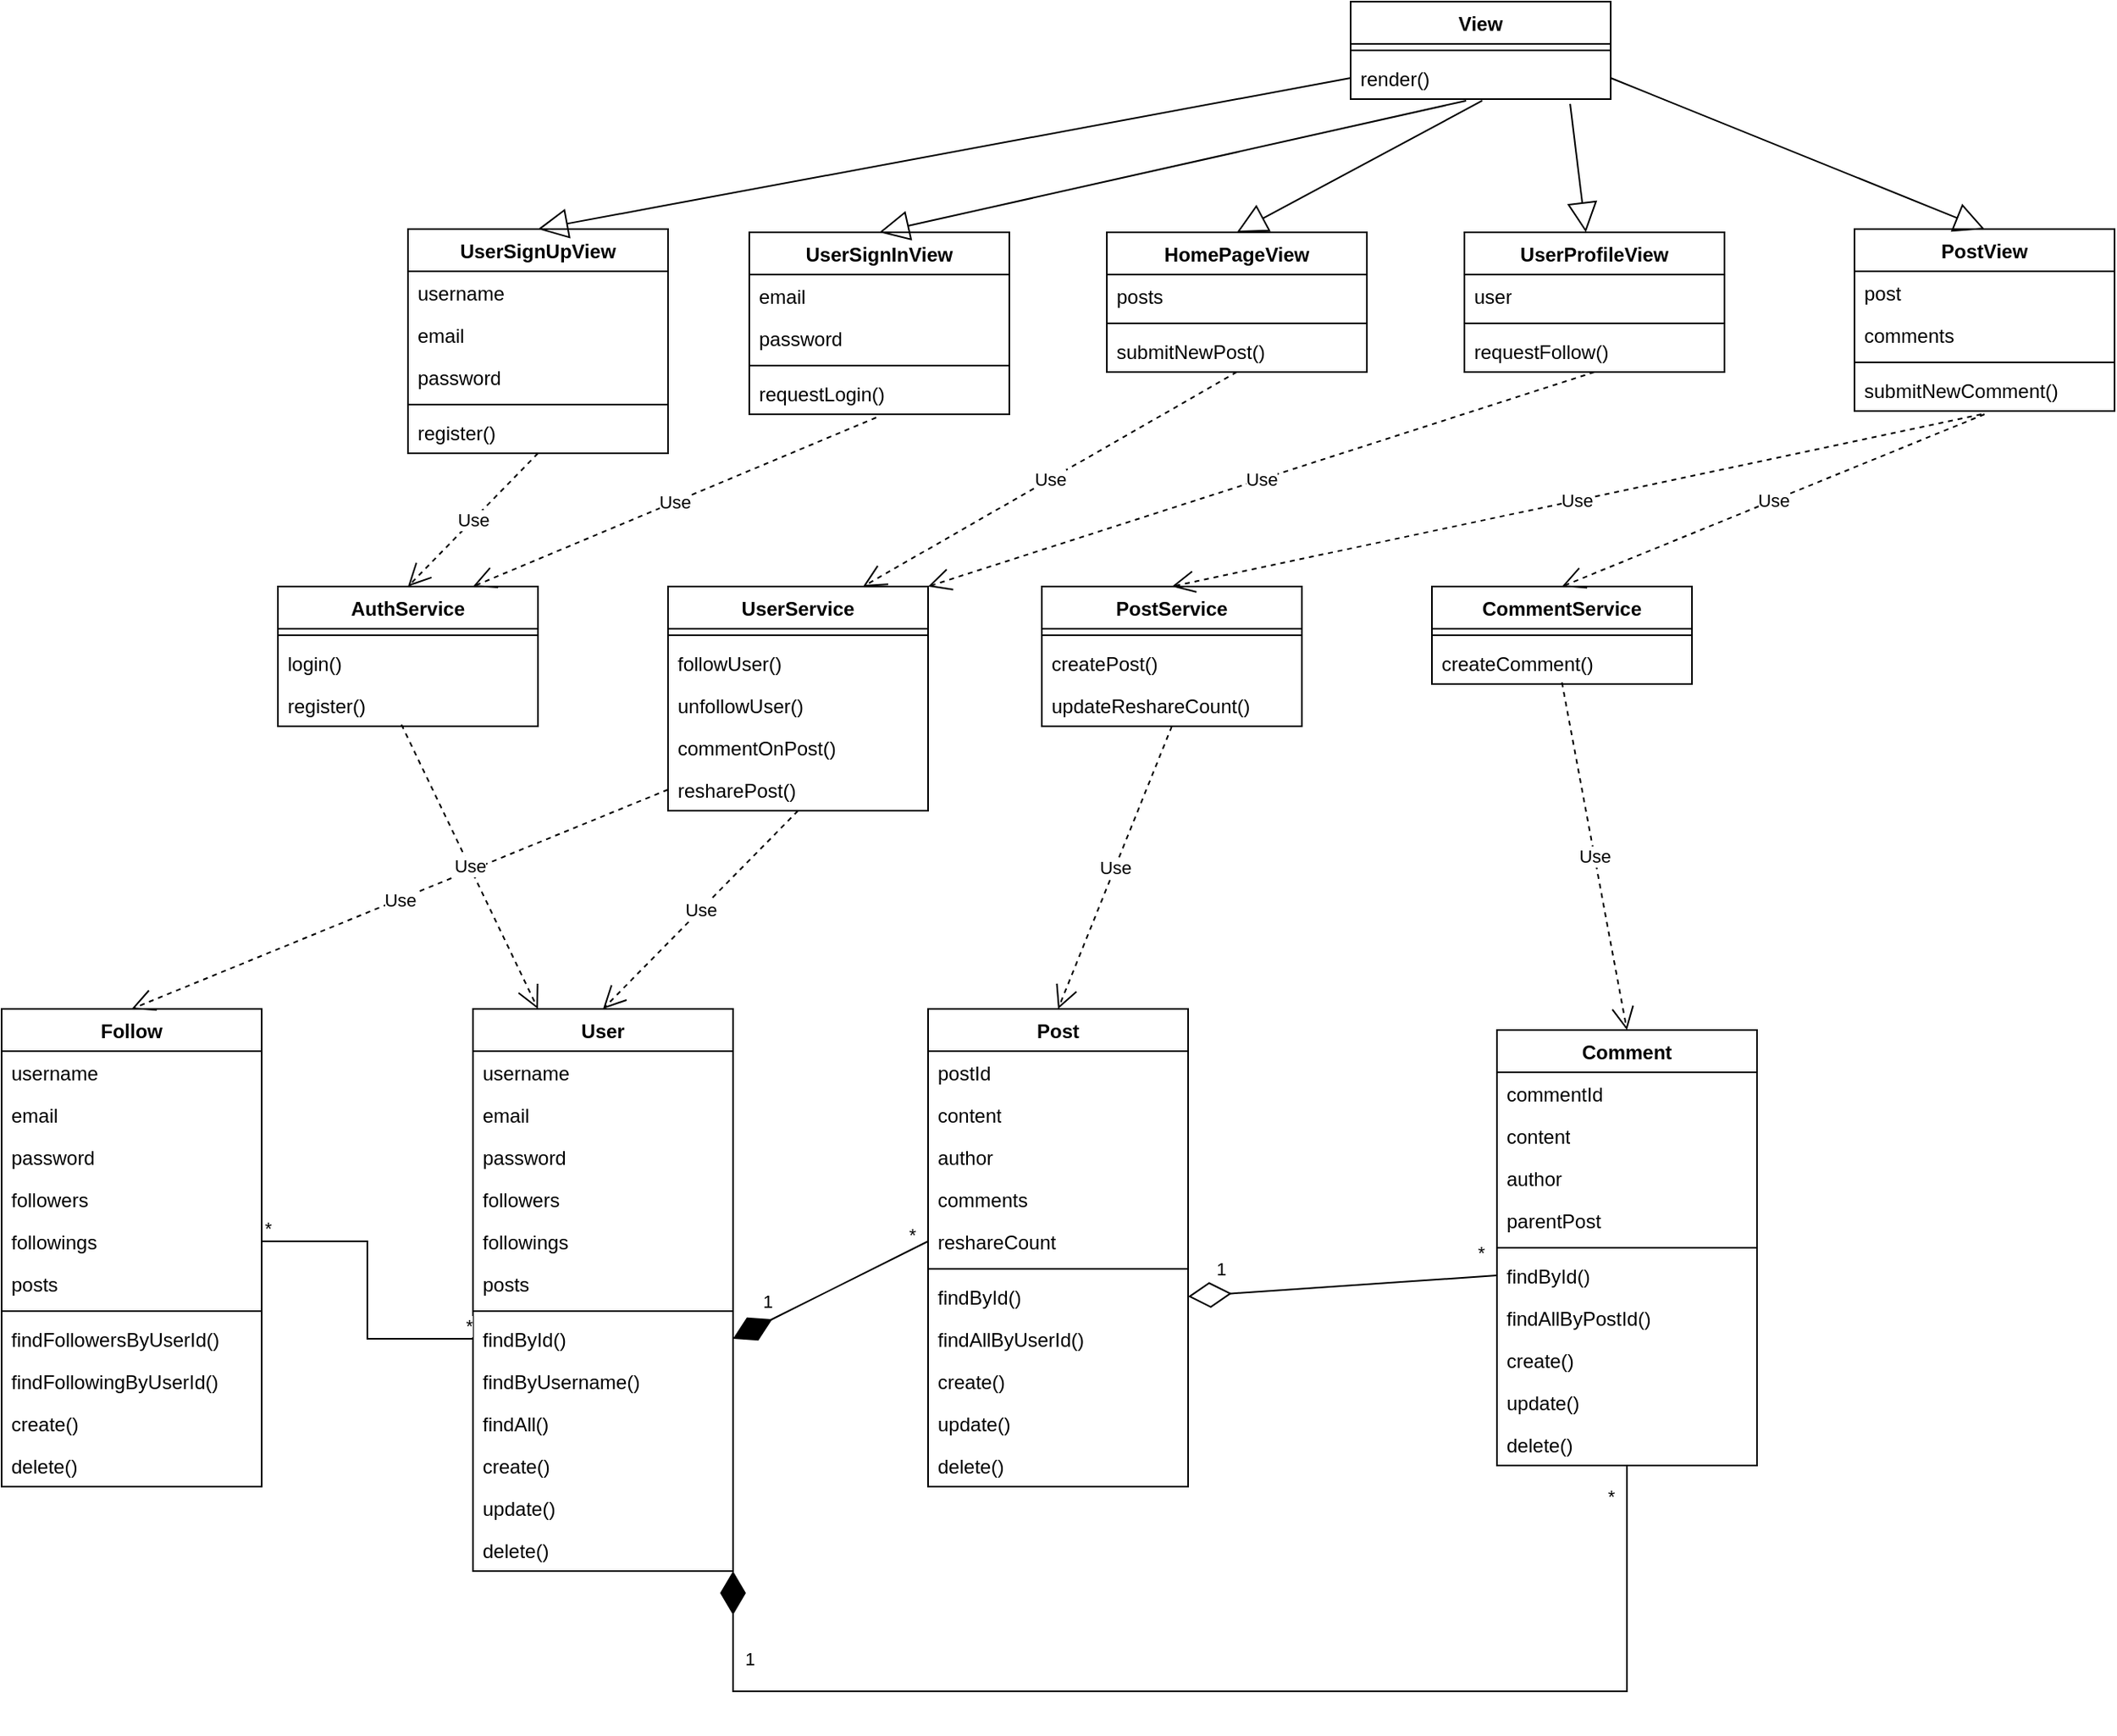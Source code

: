 <mxfile version="22.1.5" type="github">
  <diagram name="Page-1" id="UT8CZ-kKXrXBAKMA9dyA">
    <mxGraphModel dx="2494" dy="1551" grid="1" gridSize="10" guides="1" tooltips="1" connect="1" arrows="1" fold="1" page="1" pageScale="1" pageWidth="850" pageHeight="1100" math="0" shadow="0">
      <root>
        <mxCell id="0" />
        <mxCell id="1" parent="0" />
        <mxCell id="s4YndSarPMpqqNExpwYl-1" value="User" style="swimlane;fontStyle=1;align=center;verticalAlign=top;childLayout=stackLayout;horizontal=1;startSize=26;horizontalStack=0;resizeParent=1;resizeParentMax=0;resizeLast=0;collapsible=1;marginBottom=0;whiteSpace=wrap;html=1;" parent="1" vertex="1">
          <mxGeometry x="-720" y="600" width="160" height="346" as="geometry" />
        </mxCell>
        <mxCell id="s4YndSarPMpqqNExpwYl-19" value="username" style="text;strokeColor=none;fillColor=none;align=left;verticalAlign=top;spacingLeft=4;spacingRight=4;overflow=hidden;rotatable=0;points=[[0,0.5],[1,0.5]];portConstraint=eastwest;whiteSpace=wrap;html=1;" parent="s4YndSarPMpqqNExpwYl-1" vertex="1">
          <mxGeometry y="26" width="160" height="26" as="geometry" />
        </mxCell>
        <mxCell id="uorjEG0-72uclnNMncX7-30" value="email" style="text;strokeColor=none;fillColor=none;align=left;verticalAlign=top;spacingLeft=4;spacingRight=4;overflow=hidden;rotatable=0;points=[[0,0.5],[1,0.5]];portConstraint=eastwest;whiteSpace=wrap;html=1;" parent="s4YndSarPMpqqNExpwYl-1" vertex="1">
          <mxGeometry y="52" width="160" height="26" as="geometry" />
        </mxCell>
        <mxCell id="s4YndSarPMpqqNExpwYl-20" value="password" style="text;strokeColor=none;fillColor=none;align=left;verticalAlign=top;spacingLeft=4;spacingRight=4;overflow=hidden;rotatable=0;points=[[0,0.5],[1,0.5]];portConstraint=eastwest;whiteSpace=wrap;html=1;" parent="s4YndSarPMpqqNExpwYl-1" vertex="1">
          <mxGeometry y="78" width="160" height="26" as="geometry" />
        </mxCell>
        <mxCell id="s4YndSarPMpqqNExpwYl-94" value="followers" style="text;strokeColor=none;fillColor=none;align=left;verticalAlign=top;spacingLeft=4;spacingRight=4;overflow=hidden;rotatable=0;points=[[0,0.5],[1,0.5]];portConstraint=eastwest;whiteSpace=wrap;html=1;" parent="s4YndSarPMpqqNExpwYl-1" vertex="1">
          <mxGeometry y="104" width="160" height="26" as="geometry" />
        </mxCell>
        <mxCell id="s4YndSarPMpqqNExpwYl-95" value="followings" style="text;strokeColor=none;fillColor=none;align=left;verticalAlign=top;spacingLeft=4;spacingRight=4;overflow=hidden;rotatable=0;points=[[0,0.5],[1,0.5]];portConstraint=eastwest;whiteSpace=wrap;html=1;" parent="s4YndSarPMpqqNExpwYl-1" vertex="1">
          <mxGeometry y="130" width="160" height="26" as="geometry" />
        </mxCell>
        <mxCell id="s4YndSarPMpqqNExpwYl-18" value="posts" style="text;strokeColor=none;fillColor=none;align=left;verticalAlign=top;spacingLeft=4;spacingRight=4;overflow=hidden;rotatable=0;points=[[0,0.5],[1,0.5]];portConstraint=eastwest;whiteSpace=wrap;html=1;" parent="s4YndSarPMpqqNExpwYl-1" vertex="1">
          <mxGeometry y="156" width="160" height="26" as="geometry" />
        </mxCell>
        <mxCell id="s4YndSarPMpqqNExpwYl-3" value="" style="line;strokeWidth=1;fillColor=none;align=left;verticalAlign=middle;spacingTop=-1;spacingLeft=3;spacingRight=3;rotatable=0;labelPosition=right;points=[];portConstraint=eastwest;strokeColor=inherit;" parent="s4YndSarPMpqqNExpwYl-1" vertex="1">
          <mxGeometry y="182" width="160" height="8" as="geometry" />
        </mxCell>
        <mxCell id="uorjEG0-72uclnNMncX7-3" value="findById()" style="text;strokeColor=none;fillColor=none;align=left;verticalAlign=top;spacingLeft=4;spacingRight=4;overflow=hidden;rotatable=0;points=[[0,0.5],[1,0.5]];portConstraint=eastwest;whiteSpace=wrap;html=1;" parent="s4YndSarPMpqqNExpwYl-1" vertex="1">
          <mxGeometry y="190" width="160" height="26" as="geometry" />
        </mxCell>
        <mxCell id="s4YndSarPMpqqNExpwYl-22" value="findByUsername()" style="text;strokeColor=none;fillColor=none;align=left;verticalAlign=top;spacingLeft=4;spacingRight=4;overflow=hidden;rotatable=0;points=[[0,0.5],[1,0.5]];portConstraint=eastwest;whiteSpace=wrap;html=1;" parent="s4YndSarPMpqqNExpwYl-1" vertex="1">
          <mxGeometry y="216" width="160" height="26" as="geometry" />
        </mxCell>
        <mxCell id="s4YndSarPMpqqNExpwYl-23" value="findAll()" style="text;strokeColor=none;fillColor=none;align=left;verticalAlign=top;spacingLeft=4;spacingRight=4;overflow=hidden;rotatable=0;points=[[0,0.5],[1,0.5]];portConstraint=eastwest;whiteSpace=wrap;html=1;" parent="s4YndSarPMpqqNExpwYl-1" vertex="1">
          <mxGeometry y="242" width="160" height="26" as="geometry" />
        </mxCell>
        <mxCell id="s4YndSarPMpqqNExpwYl-24" value="create()" style="text;strokeColor=none;fillColor=none;align=left;verticalAlign=top;spacingLeft=4;spacingRight=4;overflow=hidden;rotatable=0;points=[[0,0.5],[1,0.5]];portConstraint=eastwest;whiteSpace=wrap;html=1;" parent="s4YndSarPMpqqNExpwYl-1" vertex="1">
          <mxGeometry y="268" width="160" height="26" as="geometry" />
        </mxCell>
        <mxCell id="s4YndSarPMpqqNExpwYl-25" value="update()" style="text;strokeColor=none;fillColor=none;align=left;verticalAlign=top;spacingLeft=4;spacingRight=4;overflow=hidden;rotatable=0;points=[[0,0.5],[1,0.5]];portConstraint=eastwest;whiteSpace=wrap;html=1;" parent="s4YndSarPMpqqNExpwYl-1" vertex="1">
          <mxGeometry y="294" width="160" height="26" as="geometry" />
        </mxCell>
        <mxCell id="uorjEG0-72uclnNMncX7-2" value="delete()" style="text;strokeColor=none;fillColor=none;align=left;verticalAlign=top;spacingLeft=4;spacingRight=4;overflow=hidden;rotatable=0;points=[[0,0.5],[1,0.5]];portConstraint=eastwest;whiteSpace=wrap;html=1;" parent="s4YndSarPMpqqNExpwYl-1" vertex="1">
          <mxGeometry y="320" width="160" height="26" as="geometry" />
        </mxCell>
        <mxCell id="s4YndSarPMpqqNExpwYl-5" value="Comment" style="swimlane;fontStyle=1;align=center;verticalAlign=top;childLayout=stackLayout;horizontal=1;startSize=26;horizontalStack=0;resizeParent=1;resizeParentMax=0;resizeLast=0;collapsible=1;marginBottom=0;whiteSpace=wrap;html=1;" parent="1" vertex="1">
          <mxGeometry x="-90" y="613" width="160" height="268" as="geometry" />
        </mxCell>
        <mxCell id="s4YndSarPMpqqNExpwYl-6" value="commentId" style="text;strokeColor=none;fillColor=none;align=left;verticalAlign=top;spacingLeft=4;spacingRight=4;overflow=hidden;rotatable=0;points=[[0,0.5],[1,0.5]];portConstraint=eastwest;whiteSpace=wrap;html=1;" parent="s4YndSarPMpqqNExpwYl-5" vertex="1">
          <mxGeometry y="26" width="160" height="26" as="geometry" />
        </mxCell>
        <mxCell id="s4YndSarPMpqqNExpwYl-123" value="content" style="text;strokeColor=none;fillColor=none;align=left;verticalAlign=top;spacingLeft=4;spacingRight=4;overflow=hidden;rotatable=0;points=[[0,0.5],[1,0.5]];portConstraint=eastwest;whiteSpace=wrap;html=1;" parent="s4YndSarPMpqqNExpwYl-5" vertex="1">
          <mxGeometry y="52" width="160" height="26" as="geometry" />
        </mxCell>
        <mxCell id="s4YndSarPMpqqNExpwYl-124" value="author" style="text;strokeColor=none;fillColor=none;align=left;verticalAlign=top;spacingLeft=4;spacingRight=4;overflow=hidden;rotatable=0;points=[[0,0.5],[1,0.5]];portConstraint=eastwest;whiteSpace=wrap;html=1;" parent="s4YndSarPMpqqNExpwYl-5" vertex="1">
          <mxGeometry y="78" width="160" height="26" as="geometry" />
        </mxCell>
        <mxCell id="s4YndSarPMpqqNExpwYl-125" value="parentPost" style="text;strokeColor=none;fillColor=none;align=left;verticalAlign=top;spacingLeft=4;spacingRight=4;overflow=hidden;rotatable=0;points=[[0,0.5],[1,0.5]];portConstraint=eastwest;whiteSpace=wrap;html=1;" parent="s4YndSarPMpqqNExpwYl-5" vertex="1">
          <mxGeometry y="104" width="160" height="26" as="geometry" />
        </mxCell>
        <mxCell id="s4YndSarPMpqqNExpwYl-7" value="" style="line;strokeWidth=1;fillColor=none;align=left;verticalAlign=middle;spacingTop=-1;spacingLeft=3;spacingRight=3;rotatable=0;labelPosition=right;points=[];portConstraint=eastwest;strokeColor=inherit;" parent="s4YndSarPMpqqNExpwYl-5" vertex="1">
          <mxGeometry y="130" width="160" height="8" as="geometry" />
        </mxCell>
        <mxCell id="uorjEG0-72uclnNMncX7-110" value="findById()" style="text;strokeColor=none;fillColor=none;align=left;verticalAlign=top;spacingLeft=4;spacingRight=4;overflow=hidden;rotatable=0;points=[[0,0.5],[1,0.5]];portConstraint=eastwest;whiteSpace=wrap;html=1;" parent="s4YndSarPMpqqNExpwYl-5" vertex="1">
          <mxGeometry y="138" width="160" height="26" as="geometry" />
        </mxCell>
        <mxCell id="uorjEG0-72uclnNMncX7-111" value="findAllByPostId()" style="text;strokeColor=none;fillColor=none;align=left;verticalAlign=top;spacingLeft=4;spacingRight=4;overflow=hidden;rotatable=0;points=[[0,0.5],[1,0.5]];portConstraint=eastwest;whiteSpace=wrap;html=1;" parent="s4YndSarPMpqqNExpwYl-5" vertex="1">
          <mxGeometry y="164" width="160" height="26" as="geometry" />
        </mxCell>
        <mxCell id="s4YndSarPMpqqNExpwYl-8" value="create()" style="text;strokeColor=none;fillColor=none;align=left;verticalAlign=top;spacingLeft=4;spacingRight=4;overflow=hidden;rotatable=0;points=[[0,0.5],[1,0.5]];portConstraint=eastwest;whiteSpace=wrap;html=1;" parent="s4YndSarPMpqqNExpwYl-5" vertex="1">
          <mxGeometry y="190" width="160" height="26" as="geometry" />
        </mxCell>
        <mxCell id="uorjEG0-72uclnNMncX7-112" value="update()" style="text;strokeColor=none;fillColor=none;align=left;verticalAlign=top;spacingLeft=4;spacingRight=4;overflow=hidden;rotatable=0;points=[[0,0.5],[1,0.5]];portConstraint=eastwest;whiteSpace=wrap;html=1;" parent="s4YndSarPMpqqNExpwYl-5" vertex="1">
          <mxGeometry y="216" width="160" height="26" as="geometry" />
        </mxCell>
        <mxCell id="uorjEG0-72uclnNMncX7-113" value="delete()" style="text;strokeColor=none;fillColor=none;align=left;verticalAlign=top;spacingLeft=4;spacingRight=4;overflow=hidden;rotatable=0;points=[[0,0.5],[1,0.5]];portConstraint=eastwest;whiteSpace=wrap;html=1;" parent="s4YndSarPMpqqNExpwYl-5" vertex="1">
          <mxGeometry y="242" width="160" height="26" as="geometry" />
        </mxCell>
        <mxCell id="s4YndSarPMpqqNExpwYl-26" value="Post" style="swimlane;fontStyle=1;align=center;verticalAlign=top;childLayout=stackLayout;horizontal=1;startSize=26;horizontalStack=0;resizeParent=1;resizeParentMax=0;resizeLast=0;collapsible=1;marginBottom=0;whiteSpace=wrap;html=1;" parent="1" vertex="1">
          <mxGeometry x="-440" y="600" width="160" height="294" as="geometry" />
        </mxCell>
        <mxCell id="s4YndSarPMpqqNExpwYl-27" value="postId" style="text;strokeColor=none;fillColor=none;align=left;verticalAlign=top;spacingLeft=4;spacingRight=4;overflow=hidden;rotatable=0;points=[[0,0.5],[1,0.5]];portConstraint=eastwest;whiteSpace=wrap;html=1;" parent="s4YndSarPMpqqNExpwYl-26" vertex="1">
          <mxGeometry y="26" width="160" height="26" as="geometry" />
        </mxCell>
        <mxCell id="s4YndSarPMpqqNExpwYl-28" value="content" style="text;strokeColor=none;fillColor=none;align=left;verticalAlign=top;spacingLeft=4;spacingRight=4;overflow=hidden;rotatable=0;points=[[0,0.5],[1,0.5]];portConstraint=eastwest;whiteSpace=wrap;html=1;" parent="s4YndSarPMpqqNExpwYl-26" vertex="1">
          <mxGeometry y="52" width="160" height="26" as="geometry" />
        </mxCell>
        <mxCell id="s4YndSarPMpqqNExpwYl-29" value="author" style="text;strokeColor=none;fillColor=none;align=left;verticalAlign=top;spacingLeft=4;spacingRight=4;overflow=hidden;rotatable=0;points=[[0,0.5],[1,0.5]];portConstraint=eastwest;whiteSpace=wrap;html=1;" parent="s4YndSarPMpqqNExpwYl-26" vertex="1">
          <mxGeometry y="78" width="160" height="26" as="geometry" />
        </mxCell>
        <mxCell id="s4YndSarPMpqqNExpwYl-30" value="comments" style="text;strokeColor=none;fillColor=none;align=left;verticalAlign=top;spacingLeft=4;spacingRight=4;overflow=hidden;rotatable=0;points=[[0,0.5],[1,0.5]];portConstraint=eastwest;whiteSpace=wrap;html=1;" parent="s4YndSarPMpqqNExpwYl-26" vertex="1">
          <mxGeometry y="104" width="160" height="26" as="geometry" />
        </mxCell>
        <mxCell id="s4YndSarPMpqqNExpwYl-32" value="reshareCount" style="text;strokeColor=none;fillColor=none;align=left;verticalAlign=top;spacingLeft=4;spacingRight=4;overflow=hidden;rotatable=0;points=[[0,0.5],[1,0.5]];portConstraint=eastwest;whiteSpace=wrap;html=1;" parent="s4YndSarPMpqqNExpwYl-26" vertex="1">
          <mxGeometry y="130" width="160" height="26" as="geometry" />
        </mxCell>
        <mxCell id="s4YndSarPMpqqNExpwYl-31" value="" style="line;strokeWidth=1;fillColor=none;align=left;verticalAlign=middle;spacingTop=-1;spacingLeft=3;spacingRight=3;rotatable=0;labelPosition=right;points=[];portConstraint=eastwest;strokeColor=inherit;" parent="s4YndSarPMpqqNExpwYl-26" vertex="1">
          <mxGeometry y="156" width="160" height="8" as="geometry" />
        </mxCell>
        <mxCell id="uorjEG0-72uclnNMncX7-1" value="findById()" style="text;strokeColor=none;fillColor=none;align=left;verticalAlign=top;spacingLeft=4;spacingRight=4;overflow=hidden;rotatable=0;points=[[0,0.5],[1,0.5]];portConstraint=eastwest;whiteSpace=wrap;html=1;" parent="s4YndSarPMpqqNExpwYl-26" vertex="1">
          <mxGeometry y="164" width="160" height="26" as="geometry" />
        </mxCell>
        <mxCell id="s4YndSarPMpqqNExpwYl-33" value="findAllByUserId()" style="text;strokeColor=none;fillColor=none;align=left;verticalAlign=top;spacingLeft=4;spacingRight=4;overflow=hidden;rotatable=0;points=[[0,0.5],[1,0.5]];portConstraint=eastwest;whiteSpace=wrap;html=1;" parent="s4YndSarPMpqqNExpwYl-26" vertex="1">
          <mxGeometry y="190" width="160" height="26" as="geometry" />
        </mxCell>
        <mxCell id="uorjEG0-72uclnNMncX7-107" value="create()" style="text;strokeColor=none;fillColor=none;align=left;verticalAlign=top;spacingLeft=4;spacingRight=4;overflow=hidden;rotatable=0;points=[[0,0.5],[1,0.5]];portConstraint=eastwest;whiteSpace=wrap;html=1;" parent="s4YndSarPMpqqNExpwYl-26" vertex="1">
          <mxGeometry y="216" width="160" height="26" as="geometry" />
        </mxCell>
        <mxCell id="uorjEG0-72uclnNMncX7-108" value="update()" style="text;strokeColor=none;fillColor=none;align=left;verticalAlign=top;spacingLeft=4;spacingRight=4;overflow=hidden;rotatable=0;points=[[0,0.5],[1,0.5]];portConstraint=eastwest;whiteSpace=wrap;html=1;" parent="s4YndSarPMpqqNExpwYl-26" vertex="1">
          <mxGeometry y="242" width="160" height="26" as="geometry" />
        </mxCell>
        <mxCell id="uorjEG0-72uclnNMncX7-109" value="delete()" style="text;strokeColor=none;fillColor=none;align=left;verticalAlign=top;spacingLeft=4;spacingRight=4;overflow=hidden;rotatable=0;points=[[0,0.5],[1,0.5]];portConstraint=eastwest;whiteSpace=wrap;html=1;" parent="s4YndSarPMpqqNExpwYl-26" vertex="1">
          <mxGeometry y="268" width="160" height="26" as="geometry" />
        </mxCell>
        <mxCell id="uorjEG0-72uclnNMncX7-21" value="UserSignInView" style="swimlane;fontStyle=1;align=center;verticalAlign=top;childLayout=stackLayout;horizontal=1;startSize=26;horizontalStack=0;resizeParent=1;resizeParentMax=0;resizeLast=0;collapsible=1;marginBottom=0;whiteSpace=wrap;html=1;" parent="1" vertex="1">
          <mxGeometry x="-550" y="122" width="160" height="112" as="geometry" />
        </mxCell>
        <mxCell id="uorjEG0-72uclnNMncX7-22" value="email" style="text;strokeColor=none;fillColor=none;align=left;verticalAlign=top;spacingLeft=4;spacingRight=4;overflow=hidden;rotatable=0;points=[[0,0.5],[1,0.5]];portConstraint=eastwest;whiteSpace=wrap;html=1;" parent="uorjEG0-72uclnNMncX7-21" vertex="1">
          <mxGeometry y="26" width="160" height="26" as="geometry" />
        </mxCell>
        <mxCell id="uorjEG0-72uclnNMncX7-23" value="password" style="text;strokeColor=none;fillColor=none;align=left;verticalAlign=top;spacingLeft=4;spacingRight=4;overflow=hidden;rotatable=0;points=[[0,0.5],[1,0.5]];portConstraint=eastwest;whiteSpace=wrap;html=1;" parent="uorjEG0-72uclnNMncX7-21" vertex="1">
          <mxGeometry y="52" width="160" height="26" as="geometry" />
        </mxCell>
        <mxCell id="uorjEG0-72uclnNMncX7-27" value="" style="line;strokeWidth=1;fillColor=none;align=left;verticalAlign=middle;spacingTop=-1;spacingLeft=3;spacingRight=3;rotatable=0;labelPosition=right;points=[];portConstraint=eastwest;strokeColor=inherit;" parent="uorjEG0-72uclnNMncX7-21" vertex="1">
          <mxGeometry y="78" width="160" height="8" as="geometry" />
        </mxCell>
        <mxCell id="uorjEG0-72uclnNMncX7-59" value="requestLogin()" style="text;strokeColor=none;fillColor=none;align=left;verticalAlign=top;spacingLeft=4;spacingRight=4;overflow=hidden;rotatable=0;points=[[0,0.5],[1,0.5]];portConstraint=eastwest;whiteSpace=wrap;html=1;" parent="uorjEG0-72uclnNMncX7-21" vertex="1">
          <mxGeometry y="86" width="160" height="26" as="geometry" />
        </mxCell>
        <mxCell id="uorjEG0-72uclnNMncX7-31" value="View" style="swimlane;fontStyle=1;align=center;verticalAlign=top;childLayout=stackLayout;horizontal=1;startSize=26;horizontalStack=0;resizeParent=1;resizeParentMax=0;resizeLast=0;collapsible=1;marginBottom=0;whiteSpace=wrap;html=1;" parent="1" vertex="1">
          <mxGeometry x="-180" y="-20" width="160" height="60" as="geometry" />
        </mxCell>
        <mxCell id="uorjEG0-72uclnNMncX7-37" value="" style="line;strokeWidth=1;fillColor=none;align=left;verticalAlign=middle;spacingTop=-1;spacingLeft=3;spacingRight=3;rotatable=0;labelPosition=right;points=[];portConstraint=eastwest;strokeColor=inherit;" parent="uorjEG0-72uclnNMncX7-31" vertex="1">
          <mxGeometry y="26" width="160" height="8" as="geometry" />
        </mxCell>
        <mxCell id="uorjEG0-72uclnNMncX7-38" value="render()" style="text;strokeColor=none;fillColor=none;align=left;verticalAlign=top;spacingLeft=4;spacingRight=4;overflow=hidden;rotatable=0;points=[[0,0.5],[1,0.5]];portConstraint=eastwest;whiteSpace=wrap;html=1;" parent="uorjEG0-72uclnNMncX7-31" vertex="1">
          <mxGeometry y="34" width="160" height="26" as="geometry" />
        </mxCell>
        <mxCell id="uorjEG0-72uclnNMncX7-39" value="" style="endArrow=block;endSize=16;endFill=0;html=1;rounded=0;entryX=0.5;entryY=0;entryDx=0;entryDy=0;exitX=0.444;exitY=1.038;exitDx=0;exitDy=0;exitPerimeter=0;" parent="1" source="uorjEG0-72uclnNMncX7-38" target="uorjEG0-72uclnNMncX7-21" edge="1">
          <mxGeometry width="160" relative="1" as="geometry">
            <mxPoint x="-110" y="50" as="sourcePoint" />
            <mxPoint x="-110" y="140" as="targetPoint" />
          </mxGeometry>
        </mxCell>
        <mxCell id="uorjEG0-72uclnNMncX7-40" value="HomePageView" style="swimlane;fontStyle=1;align=center;verticalAlign=top;childLayout=stackLayout;horizontal=1;startSize=26;horizontalStack=0;resizeParent=1;resizeParentMax=0;resizeLast=0;collapsible=1;marginBottom=0;whiteSpace=wrap;html=1;" parent="1" vertex="1">
          <mxGeometry x="-330" y="122" width="160" height="86" as="geometry" />
        </mxCell>
        <mxCell id="uorjEG0-72uclnNMncX7-41" value="posts" style="text;strokeColor=none;fillColor=none;align=left;verticalAlign=top;spacingLeft=4;spacingRight=4;overflow=hidden;rotatable=0;points=[[0,0.5],[1,0.5]];portConstraint=eastwest;whiteSpace=wrap;html=1;" parent="uorjEG0-72uclnNMncX7-40" vertex="1">
          <mxGeometry y="26" width="160" height="26" as="geometry" />
        </mxCell>
        <mxCell id="uorjEG0-72uclnNMncX7-43" value="" style="line;strokeWidth=1;fillColor=none;align=left;verticalAlign=middle;spacingTop=-1;spacingLeft=3;spacingRight=3;rotatable=0;labelPosition=right;points=[];portConstraint=eastwest;strokeColor=inherit;" parent="uorjEG0-72uclnNMncX7-40" vertex="1">
          <mxGeometry y="52" width="160" height="8" as="geometry" />
        </mxCell>
        <mxCell id="uorjEG0-72uclnNMncX7-49" value="submitNewPost()" style="text;strokeColor=none;fillColor=none;align=left;verticalAlign=top;spacingLeft=4;spacingRight=4;overflow=hidden;rotatable=0;points=[[0,0.5],[1,0.5]];portConstraint=eastwest;whiteSpace=wrap;html=1;" parent="uorjEG0-72uclnNMncX7-40" vertex="1">
          <mxGeometry y="60" width="160" height="26" as="geometry" />
        </mxCell>
        <mxCell id="uorjEG0-72uclnNMncX7-48" value="" style="endArrow=block;endSize=16;endFill=0;html=1;rounded=0;entryX=0.5;entryY=0;entryDx=0;entryDy=0;exitX=0.506;exitY=1.038;exitDx=0;exitDy=0;exitPerimeter=0;" parent="1" source="uorjEG0-72uclnNMncX7-38" target="uorjEG0-72uclnNMncX7-40" edge="1">
          <mxGeometry width="160" relative="1" as="geometry">
            <mxPoint x="-9" y="54" as="sourcePoint" />
            <mxPoint x="-220" y="147" as="targetPoint" />
          </mxGeometry>
        </mxCell>
        <mxCell id="uorjEG0-72uclnNMncX7-60" value="PostView" style="swimlane;fontStyle=1;align=center;verticalAlign=top;childLayout=stackLayout;horizontal=1;startSize=26;horizontalStack=0;resizeParent=1;resizeParentMax=0;resizeLast=0;collapsible=1;marginBottom=0;whiteSpace=wrap;html=1;" parent="1" vertex="1">
          <mxGeometry x="130" y="120" width="160" height="112" as="geometry" />
        </mxCell>
        <mxCell id="uorjEG0-72uclnNMncX7-61" value="post" style="text;strokeColor=none;fillColor=none;align=left;verticalAlign=top;spacingLeft=4;spacingRight=4;overflow=hidden;rotatable=0;points=[[0,0.5],[1,0.5]];portConstraint=eastwest;whiteSpace=wrap;html=1;" parent="uorjEG0-72uclnNMncX7-60" vertex="1">
          <mxGeometry y="26" width="160" height="26" as="geometry" />
        </mxCell>
        <mxCell id="uorjEG0-72uclnNMncX7-64" value="comments" style="text;strokeColor=none;fillColor=none;align=left;verticalAlign=top;spacingLeft=4;spacingRight=4;overflow=hidden;rotatable=0;points=[[0,0.5],[1,0.5]];portConstraint=eastwest;whiteSpace=wrap;html=1;" parent="uorjEG0-72uclnNMncX7-60" vertex="1">
          <mxGeometry y="52" width="160" height="26" as="geometry" />
        </mxCell>
        <mxCell id="uorjEG0-72uclnNMncX7-62" value="" style="line;strokeWidth=1;fillColor=none;align=left;verticalAlign=middle;spacingTop=-1;spacingLeft=3;spacingRight=3;rotatable=0;labelPosition=right;points=[];portConstraint=eastwest;strokeColor=inherit;" parent="uorjEG0-72uclnNMncX7-60" vertex="1">
          <mxGeometry y="78" width="160" height="8" as="geometry" />
        </mxCell>
        <mxCell id="uorjEG0-72uclnNMncX7-63" value="submitNewComment()" style="text;strokeColor=none;fillColor=none;align=left;verticalAlign=top;spacingLeft=4;spacingRight=4;overflow=hidden;rotatable=0;points=[[0,0.5],[1,0.5]];portConstraint=eastwest;whiteSpace=wrap;html=1;" parent="uorjEG0-72uclnNMncX7-60" vertex="1">
          <mxGeometry y="86" width="160" height="26" as="geometry" />
        </mxCell>
        <mxCell id="uorjEG0-72uclnNMncX7-66" value="UserProfileView" style="swimlane;fontStyle=1;align=center;verticalAlign=top;childLayout=stackLayout;horizontal=1;startSize=26;horizontalStack=0;resizeParent=1;resizeParentMax=0;resizeLast=0;collapsible=1;marginBottom=0;whiteSpace=wrap;html=1;" parent="1" vertex="1">
          <mxGeometry x="-110" y="122" width="160" height="86" as="geometry" />
        </mxCell>
        <mxCell id="uorjEG0-72uclnNMncX7-67" value="user" style="text;strokeColor=none;fillColor=none;align=left;verticalAlign=top;spacingLeft=4;spacingRight=4;overflow=hidden;rotatable=0;points=[[0,0.5],[1,0.5]];portConstraint=eastwest;whiteSpace=wrap;html=1;" parent="uorjEG0-72uclnNMncX7-66" vertex="1">
          <mxGeometry y="26" width="160" height="26" as="geometry" />
        </mxCell>
        <mxCell id="uorjEG0-72uclnNMncX7-69" value="" style="line;strokeWidth=1;fillColor=none;align=left;verticalAlign=middle;spacingTop=-1;spacingLeft=3;spacingRight=3;rotatable=0;labelPosition=right;points=[];portConstraint=eastwest;strokeColor=inherit;" parent="uorjEG0-72uclnNMncX7-66" vertex="1">
          <mxGeometry y="52" width="160" height="8" as="geometry" />
        </mxCell>
        <mxCell id="uorjEG0-72uclnNMncX7-70" value="requestFollow()" style="text;strokeColor=none;fillColor=none;align=left;verticalAlign=top;spacingLeft=4;spacingRight=4;overflow=hidden;rotatable=0;points=[[0,0.5],[1,0.5]];portConstraint=eastwest;whiteSpace=wrap;html=1;" parent="uorjEG0-72uclnNMncX7-66" vertex="1">
          <mxGeometry y="60" width="160" height="26" as="geometry" />
        </mxCell>
        <mxCell id="uorjEG0-72uclnNMncX7-71" value="" style="endArrow=block;endSize=16;endFill=0;html=1;rounded=0;entryX=0.5;entryY=0;entryDx=0;entryDy=0;exitX=1;exitY=0.5;exitDx=0;exitDy=0;" parent="1" source="uorjEG0-72uclnNMncX7-38" target="uorjEG0-72uclnNMncX7-60" edge="1">
          <mxGeometry width="160" relative="1" as="geometry">
            <mxPoint x="21" y="41" as="sourcePoint" />
            <mxPoint x="20" y="134" as="targetPoint" />
          </mxGeometry>
        </mxCell>
        <mxCell id="uorjEG0-72uclnNMncX7-72" value="UserSignUpView" style="swimlane;fontStyle=1;align=center;verticalAlign=top;childLayout=stackLayout;horizontal=1;startSize=26;horizontalStack=0;resizeParent=1;resizeParentMax=0;resizeLast=0;collapsible=1;marginBottom=0;whiteSpace=wrap;html=1;" parent="1" vertex="1">
          <mxGeometry x="-760" y="120" width="160" height="138" as="geometry" />
        </mxCell>
        <mxCell id="uorjEG0-72uclnNMncX7-73" value="username" style="text;strokeColor=none;fillColor=none;align=left;verticalAlign=top;spacingLeft=4;spacingRight=4;overflow=hidden;rotatable=0;points=[[0,0.5],[1,0.5]];portConstraint=eastwest;whiteSpace=wrap;html=1;" parent="uorjEG0-72uclnNMncX7-72" vertex="1">
          <mxGeometry y="26" width="160" height="26" as="geometry" />
        </mxCell>
        <mxCell id="uorjEG0-72uclnNMncX7-77" value="email" style="text;strokeColor=none;fillColor=none;align=left;verticalAlign=top;spacingLeft=4;spacingRight=4;overflow=hidden;rotatable=0;points=[[0,0.5],[1,0.5]];portConstraint=eastwest;whiteSpace=wrap;html=1;" parent="uorjEG0-72uclnNMncX7-72" vertex="1">
          <mxGeometry y="52" width="160" height="26" as="geometry" />
        </mxCell>
        <mxCell id="uorjEG0-72uclnNMncX7-74" value="password" style="text;strokeColor=none;fillColor=none;align=left;verticalAlign=top;spacingLeft=4;spacingRight=4;overflow=hidden;rotatable=0;points=[[0,0.5],[1,0.5]];portConstraint=eastwest;whiteSpace=wrap;html=1;" parent="uorjEG0-72uclnNMncX7-72" vertex="1">
          <mxGeometry y="78" width="160" height="26" as="geometry" />
        </mxCell>
        <mxCell id="uorjEG0-72uclnNMncX7-75" value="" style="line;strokeWidth=1;fillColor=none;align=left;verticalAlign=middle;spacingTop=-1;spacingLeft=3;spacingRight=3;rotatable=0;labelPosition=right;points=[];portConstraint=eastwest;strokeColor=inherit;" parent="uorjEG0-72uclnNMncX7-72" vertex="1">
          <mxGeometry y="104" width="160" height="8" as="geometry" />
        </mxCell>
        <mxCell id="uorjEG0-72uclnNMncX7-76" value="register()" style="text;strokeColor=none;fillColor=none;align=left;verticalAlign=top;spacingLeft=4;spacingRight=4;overflow=hidden;rotatable=0;points=[[0,0.5],[1,0.5]];portConstraint=eastwest;whiteSpace=wrap;html=1;" parent="uorjEG0-72uclnNMncX7-72" vertex="1">
          <mxGeometry y="112" width="160" height="26" as="geometry" />
        </mxCell>
        <mxCell id="uorjEG0-72uclnNMncX7-78" value="" style="endArrow=block;endSize=16;endFill=0;html=1;rounded=0;entryX=0.5;entryY=0;entryDx=0;entryDy=0;exitX=0;exitY=0.5;exitDx=0;exitDy=0;" parent="1" source="uorjEG0-72uclnNMncX7-38" target="uorjEG0-72uclnNMncX7-72" edge="1">
          <mxGeometry width="160" relative="1" as="geometry">
            <mxPoint x="-279" y="29" as="sourcePoint" />
            <mxPoint x="-490" y="122" as="targetPoint" />
          </mxGeometry>
        </mxCell>
        <mxCell id="uorjEG0-72uclnNMncX7-79" value="" style="endArrow=block;endSize=16;endFill=0;html=1;rounded=0;exitX=0.844;exitY=1.115;exitDx=0;exitDy=0;exitPerimeter=0;" parent="1" source="uorjEG0-72uclnNMncX7-38" target="uorjEG0-72uclnNMncX7-66" edge="1">
          <mxGeometry width="160" relative="1" as="geometry">
            <mxPoint x="21" y="90" as="sourcePoint" />
            <mxPoint x="20" y="183" as="targetPoint" />
          </mxGeometry>
        </mxCell>
        <mxCell id="uorjEG0-72uclnNMncX7-80" value="UserService" style="swimlane;fontStyle=1;align=center;verticalAlign=top;childLayout=stackLayout;horizontal=1;startSize=26;horizontalStack=0;resizeParent=1;resizeParentMax=0;resizeLast=0;collapsible=1;marginBottom=0;whiteSpace=wrap;html=1;" parent="1" vertex="1">
          <mxGeometry x="-600" y="340" width="160" height="138" as="geometry" />
        </mxCell>
        <mxCell id="uorjEG0-72uclnNMncX7-88" value="" style="line;strokeWidth=1;fillColor=none;align=left;verticalAlign=middle;spacingTop=-1;spacingLeft=3;spacingRight=3;rotatable=0;labelPosition=right;points=[];portConstraint=eastwest;strokeColor=inherit;" parent="uorjEG0-72uclnNMncX7-80" vertex="1">
          <mxGeometry y="26" width="160" height="8" as="geometry" />
        </mxCell>
        <mxCell id="uorjEG0-72uclnNMncX7-90" value="followUser()" style="text;strokeColor=none;fillColor=none;align=left;verticalAlign=top;spacingLeft=4;spacingRight=4;overflow=hidden;rotatable=0;points=[[0,0.5],[1,0.5]];portConstraint=eastwest;whiteSpace=wrap;html=1;" parent="uorjEG0-72uclnNMncX7-80" vertex="1">
          <mxGeometry y="34" width="160" height="26" as="geometry" />
        </mxCell>
        <mxCell id="uorjEG0-72uclnNMncX7-91" value="unfollowUser()" style="text;strokeColor=none;fillColor=none;align=left;verticalAlign=top;spacingLeft=4;spacingRight=4;overflow=hidden;rotatable=0;points=[[0,0.5],[1,0.5]];portConstraint=eastwest;whiteSpace=wrap;html=1;" parent="uorjEG0-72uclnNMncX7-80" vertex="1">
          <mxGeometry y="60" width="160" height="26" as="geometry" />
        </mxCell>
        <mxCell id="uorjEG0-72uclnNMncX7-92" value="commentOnPost()" style="text;strokeColor=none;fillColor=none;align=left;verticalAlign=top;spacingLeft=4;spacingRight=4;overflow=hidden;rotatable=0;points=[[0,0.5],[1,0.5]];portConstraint=eastwest;whiteSpace=wrap;html=1;" parent="uorjEG0-72uclnNMncX7-80" vertex="1">
          <mxGeometry y="86" width="160" height="26" as="geometry" />
        </mxCell>
        <mxCell id="uorjEG0-72uclnNMncX7-93" value="resharePost()" style="text;strokeColor=none;fillColor=none;align=left;verticalAlign=top;spacingLeft=4;spacingRight=4;overflow=hidden;rotatable=0;points=[[0,0.5],[1,0.5]];portConstraint=eastwest;whiteSpace=wrap;html=1;" parent="uorjEG0-72uclnNMncX7-80" vertex="1">
          <mxGeometry y="112" width="160" height="26" as="geometry" />
        </mxCell>
        <mxCell id="uorjEG0-72uclnNMncX7-98" value="PostService" style="swimlane;fontStyle=1;align=center;verticalAlign=top;childLayout=stackLayout;horizontal=1;startSize=26;horizontalStack=0;resizeParent=1;resizeParentMax=0;resizeLast=0;collapsible=1;marginBottom=0;whiteSpace=wrap;html=1;" parent="1" vertex="1">
          <mxGeometry x="-370" y="340" width="160" height="86" as="geometry" />
        </mxCell>
        <mxCell id="uorjEG0-72uclnNMncX7-104" value="" style="line;strokeWidth=1;fillColor=none;align=left;verticalAlign=middle;spacingTop=-1;spacingLeft=3;spacingRight=3;rotatable=0;labelPosition=right;points=[];portConstraint=eastwest;strokeColor=inherit;" parent="uorjEG0-72uclnNMncX7-98" vertex="1">
          <mxGeometry y="26" width="160" height="8" as="geometry" />
        </mxCell>
        <mxCell id="uorjEG0-72uclnNMncX7-105" value="createPost()" style="text;strokeColor=none;fillColor=none;align=left;verticalAlign=top;spacingLeft=4;spacingRight=4;overflow=hidden;rotatable=0;points=[[0,0.5],[1,0.5]];portConstraint=eastwest;whiteSpace=wrap;html=1;" parent="uorjEG0-72uclnNMncX7-98" vertex="1">
          <mxGeometry y="34" width="160" height="26" as="geometry" />
        </mxCell>
        <mxCell id="uorjEG0-72uclnNMncX7-106" value="updateReshareCount()" style="text;strokeColor=none;fillColor=none;align=left;verticalAlign=top;spacingLeft=4;spacingRight=4;overflow=hidden;rotatable=0;points=[[0,0.5],[1,0.5]];portConstraint=eastwest;whiteSpace=wrap;html=1;" parent="uorjEG0-72uclnNMncX7-98" vertex="1">
          <mxGeometry y="60" width="160" height="26" as="geometry" />
        </mxCell>
        <mxCell id="uorjEG0-72uclnNMncX7-115" value="Follow" style="swimlane;fontStyle=1;align=center;verticalAlign=top;childLayout=stackLayout;horizontal=1;startSize=26;horizontalStack=0;resizeParent=1;resizeParentMax=0;resizeLast=0;collapsible=1;marginBottom=0;whiteSpace=wrap;html=1;" parent="1" vertex="1">
          <mxGeometry x="-1010" y="600" width="160" height="294" as="geometry" />
        </mxCell>
        <mxCell id="uorjEG0-72uclnNMncX7-116" value="username" style="text;strokeColor=none;fillColor=none;align=left;verticalAlign=top;spacingLeft=4;spacingRight=4;overflow=hidden;rotatable=0;points=[[0,0.5],[1,0.5]];portConstraint=eastwest;whiteSpace=wrap;html=1;" parent="uorjEG0-72uclnNMncX7-115" vertex="1">
          <mxGeometry y="26" width="160" height="26" as="geometry" />
        </mxCell>
        <mxCell id="uorjEG0-72uclnNMncX7-117" value="email" style="text;strokeColor=none;fillColor=none;align=left;verticalAlign=top;spacingLeft=4;spacingRight=4;overflow=hidden;rotatable=0;points=[[0,0.5],[1,0.5]];portConstraint=eastwest;whiteSpace=wrap;html=1;" parent="uorjEG0-72uclnNMncX7-115" vertex="1">
          <mxGeometry y="52" width="160" height="26" as="geometry" />
        </mxCell>
        <mxCell id="uorjEG0-72uclnNMncX7-118" value="password" style="text;strokeColor=none;fillColor=none;align=left;verticalAlign=top;spacingLeft=4;spacingRight=4;overflow=hidden;rotatable=0;points=[[0,0.5],[1,0.5]];portConstraint=eastwest;whiteSpace=wrap;html=1;" parent="uorjEG0-72uclnNMncX7-115" vertex="1">
          <mxGeometry y="78" width="160" height="26" as="geometry" />
        </mxCell>
        <mxCell id="uorjEG0-72uclnNMncX7-119" value="followers" style="text;strokeColor=none;fillColor=none;align=left;verticalAlign=top;spacingLeft=4;spacingRight=4;overflow=hidden;rotatable=0;points=[[0,0.5],[1,0.5]];portConstraint=eastwest;whiteSpace=wrap;html=1;" parent="uorjEG0-72uclnNMncX7-115" vertex="1">
          <mxGeometry y="104" width="160" height="26" as="geometry" />
        </mxCell>
        <mxCell id="uorjEG0-72uclnNMncX7-120" value="followings" style="text;strokeColor=none;fillColor=none;align=left;verticalAlign=top;spacingLeft=4;spacingRight=4;overflow=hidden;rotatable=0;points=[[0,0.5],[1,0.5]];portConstraint=eastwest;whiteSpace=wrap;html=1;" parent="uorjEG0-72uclnNMncX7-115" vertex="1">
          <mxGeometry y="130" width="160" height="26" as="geometry" />
        </mxCell>
        <mxCell id="uorjEG0-72uclnNMncX7-121" value="posts" style="text;strokeColor=none;fillColor=none;align=left;verticalAlign=top;spacingLeft=4;spacingRight=4;overflow=hidden;rotatable=0;points=[[0,0.5],[1,0.5]];portConstraint=eastwest;whiteSpace=wrap;html=1;" parent="uorjEG0-72uclnNMncX7-115" vertex="1">
          <mxGeometry y="156" width="160" height="26" as="geometry" />
        </mxCell>
        <mxCell id="uorjEG0-72uclnNMncX7-122" value="" style="line;strokeWidth=1;fillColor=none;align=left;verticalAlign=middle;spacingTop=-1;spacingLeft=3;spacingRight=3;rotatable=0;labelPosition=right;points=[];portConstraint=eastwest;strokeColor=inherit;" parent="uorjEG0-72uclnNMncX7-115" vertex="1">
          <mxGeometry y="182" width="160" height="8" as="geometry" />
        </mxCell>
        <mxCell id="uorjEG0-72uclnNMncX7-123" value="findFollowersByUserId()" style="text;strokeColor=none;fillColor=none;align=left;verticalAlign=top;spacingLeft=4;spacingRight=4;overflow=hidden;rotatable=0;points=[[0,0.5],[1,0.5]];portConstraint=eastwest;whiteSpace=wrap;html=1;" parent="uorjEG0-72uclnNMncX7-115" vertex="1">
          <mxGeometry y="190" width="160" height="26" as="geometry" />
        </mxCell>
        <mxCell id="uorjEG0-72uclnNMncX7-124" value="findFollowingByUserId()" style="text;strokeColor=none;fillColor=none;align=left;verticalAlign=top;spacingLeft=4;spacingRight=4;overflow=hidden;rotatable=0;points=[[0,0.5],[1,0.5]];portConstraint=eastwest;whiteSpace=wrap;html=1;" parent="uorjEG0-72uclnNMncX7-115" vertex="1">
          <mxGeometry y="216" width="160" height="26" as="geometry" />
        </mxCell>
        <mxCell id="uorjEG0-72uclnNMncX7-126" value="create()" style="text;strokeColor=none;fillColor=none;align=left;verticalAlign=top;spacingLeft=4;spacingRight=4;overflow=hidden;rotatable=0;points=[[0,0.5],[1,0.5]];portConstraint=eastwest;whiteSpace=wrap;html=1;" parent="uorjEG0-72uclnNMncX7-115" vertex="1">
          <mxGeometry y="242" width="160" height="26" as="geometry" />
        </mxCell>
        <mxCell id="uorjEG0-72uclnNMncX7-128" value="delete()" style="text;strokeColor=none;fillColor=none;align=left;verticalAlign=top;spacingLeft=4;spacingRight=4;overflow=hidden;rotatable=0;points=[[0,0.5],[1,0.5]];portConstraint=eastwest;whiteSpace=wrap;html=1;" parent="uorjEG0-72uclnNMncX7-115" vertex="1">
          <mxGeometry y="268" width="160" height="26" as="geometry" />
        </mxCell>
        <mxCell id="uorjEG0-72uclnNMncX7-129" value="" style="endArrow=none;html=1;edgeStyle=orthogonalEdgeStyle;rounded=0;exitX=1;exitY=0.5;exitDx=0;exitDy=0;entryX=0;entryY=0.5;entryDx=0;entryDy=0;" parent="1" source="uorjEG0-72uclnNMncX7-120" target="uorjEG0-72uclnNMncX7-3" edge="1">
          <mxGeometry relative="1" as="geometry">
            <mxPoint x="-820" y="772.5" as="sourcePoint" />
            <mxPoint x="-660" y="772.5" as="targetPoint" />
          </mxGeometry>
        </mxCell>
        <mxCell id="uorjEG0-72uclnNMncX7-130" value="*" style="edgeLabel;resizable=0;html=1;align=left;verticalAlign=bottom;" parent="uorjEG0-72uclnNMncX7-129" connectable="0" vertex="1">
          <mxGeometry x="-1" relative="1" as="geometry" />
        </mxCell>
        <mxCell id="uorjEG0-72uclnNMncX7-131" value="*" style="edgeLabel;resizable=0;html=1;align=right;verticalAlign=bottom;" parent="uorjEG0-72uclnNMncX7-129" connectable="0" vertex="1">
          <mxGeometry x="1" relative="1" as="geometry" />
        </mxCell>
        <mxCell id="uorjEG0-72uclnNMncX7-135" value="" style="endArrow=diamondThin;endFill=1;endSize=24;html=1;rounded=0;entryX=1;entryY=0.5;entryDx=0;entryDy=0;exitX=0;exitY=0.5;exitDx=0;exitDy=0;" parent="1" source="s4YndSarPMpqqNExpwYl-32" target="uorjEG0-72uclnNMncX7-3" edge="1">
          <mxGeometry width="160" relative="1" as="geometry">
            <mxPoint x="-470" y="750" as="sourcePoint" />
            <mxPoint x="-530" y="770" as="targetPoint" />
          </mxGeometry>
        </mxCell>
        <mxCell id="uorjEG0-72uclnNMncX7-136" value="*" style="edgeLabel;html=1;align=center;verticalAlign=middle;resizable=0;points=[];" parent="uorjEG0-72uclnNMncX7-135" vertex="1" connectable="0">
          <mxGeometry x="0.733" y="-2" relative="1" as="geometry">
            <mxPoint x="95" y="-55" as="offset" />
          </mxGeometry>
        </mxCell>
        <mxCell id="uorjEG0-72uclnNMncX7-137" value="1" style="edgeLabel;html=1;align=center;verticalAlign=middle;resizable=0;points=[];" parent="uorjEG0-72uclnNMncX7-135" vertex="1" connectable="0">
          <mxGeometry x="0.673" y="1" relative="1" as="geometry">
            <mxPoint y="-14" as="offset" />
          </mxGeometry>
        </mxCell>
        <mxCell id="uorjEG0-72uclnNMncX7-138" value="" style="endArrow=diamondThin;endFill=1;endSize=24;html=1;rounded=0;entryX=1;entryY=1;entryDx=0;entryDy=0;edgeStyle=elbowEdgeStyle;exitX=0.5;exitY=1;exitDx=0;exitDy=0;" parent="1" source="s4YndSarPMpqqNExpwYl-5" target="s4YndSarPMpqqNExpwYl-1" edge="1">
          <mxGeometry width="160" relative="1" as="geometry">
            <mxPoint x="-160" y="950" as="sourcePoint" />
            <mxPoint x="-330" y="970" as="targetPoint" />
            <Array as="points">
              <mxPoint x="-340" y="1020" />
            </Array>
          </mxGeometry>
        </mxCell>
        <mxCell id="uorjEG0-72uclnNMncX7-139" value="*" style="edgeLabel;html=1;align=center;verticalAlign=middle;resizable=0;points=[];" parent="uorjEG0-72uclnNMncX7-138" vertex="1" connectable="0">
          <mxGeometry x="0.733" y="-2" relative="1" as="geometry">
            <mxPoint x="512" y="-118" as="offset" />
          </mxGeometry>
        </mxCell>
        <mxCell id="uorjEG0-72uclnNMncX7-140" value="1" style="edgeLabel;html=1;align=center;verticalAlign=middle;resizable=0;points=[];" parent="uorjEG0-72uclnNMncX7-138" vertex="1" connectable="0">
          <mxGeometry x="0.673" y="1" relative="1" as="geometry">
            <mxPoint x="-41" y="-21" as="offset" />
          </mxGeometry>
        </mxCell>
        <mxCell id="uorjEG0-72uclnNMncX7-141" value="" style="endArrow=diamondThin;endFill=0;endSize=24;html=1;rounded=0;entryX=1;entryY=0.5;entryDx=0;entryDy=0;exitX=0;exitY=0.5;exitDx=0;exitDy=0;" parent="1" source="uorjEG0-72uclnNMncX7-110" target="uorjEG0-72uclnNMncX7-1" edge="1">
          <mxGeometry width="160" relative="1" as="geometry">
            <mxPoint x="-460" y="940" as="sourcePoint" />
            <mxPoint x="-300" y="940" as="targetPoint" />
          </mxGeometry>
        </mxCell>
        <mxCell id="uorjEG0-72uclnNMncX7-142" value="1" style="edgeLabel;html=1;align=center;verticalAlign=middle;resizable=0;points=[];" parent="uorjEG0-72uclnNMncX7-141" vertex="1" connectable="0">
          <mxGeometry x="0.871" y="-4" relative="1" as="geometry">
            <mxPoint x="8" y="-12" as="offset" />
          </mxGeometry>
        </mxCell>
        <mxCell id="uorjEG0-72uclnNMncX7-143" value="*" style="edgeLabel;html=1;align=center;verticalAlign=middle;resizable=0;points=[];" parent="uorjEG0-72uclnNMncX7-141" vertex="1" connectable="0">
          <mxGeometry x="0.82" y="-2" relative="1" as="geometry">
            <mxPoint x="163" y="-24" as="offset" />
          </mxGeometry>
        </mxCell>
        <mxCell id="uorjEG0-72uclnNMncX7-144" value="Use" style="endArrow=open;endSize=12;dashed=1;html=1;rounded=0;exitX=0.5;exitY=1;exitDx=0;exitDy=0;entryX=0.5;entryY=0;entryDx=0;entryDy=0;" parent="1" source="uorjEG0-72uclnNMncX7-80" target="s4YndSarPMpqqNExpwYl-1" edge="1">
          <mxGeometry width="160" relative="1" as="geometry">
            <mxPoint x="-760" y="510" as="sourcePoint" />
            <mxPoint x="-600" y="510" as="targetPoint" />
          </mxGeometry>
        </mxCell>
        <mxCell id="uorjEG0-72uclnNMncX7-145" value="Use" style="endArrow=open;endSize=12;dashed=1;html=1;rounded=0;exitX=0.5;exitY=1;exitDx=0;exitDy=0;entryX=0.5;entryY=0;entryDx=0;entryDy=0;" parent="1" source="uorjEG0-72uclnNMncX7-98" target="s4YndSarPMpqqNExpwYl-26" edge="1">
          <mxGeometry width="160" relative="1" as="geometry">
            <mxPoint x="-290" y="460" as="sourcePoint" />
            <mxPoint x="-410" y="582" as="targetPoint" />
          </mxGeometry>
        </mxCell>
        <mxCell id="uorjEG0-72uclnNMncX7-146" value="CommentService" style="swimlane;fontStyle=1;align=center;verticalAlign=top;childLayout=stackLayout;horizontal=1;startSize=26;horizontalStack=0;resizeParent=1;resizeParentMax=0;resizeLast=0;collapsible=1;marginBottom=0;whiteSpace=wrap;html=1;" parent="1" vertex="1">
          <mxGeometry x="-130" y="340" width="160" height="60" as="geometry" />
        </mxCell>
        <mxCell id="uorjEG0-72uclnNMncX7-147" value="" style="line;strokeWidth=1;fillColor=none;align=left;verticalAlign=middle;spacingTop=-1;spacingLeft=3;spacingRight=3;rotatable=0;labelPosition=right;points=[];portConstraint=eastwest;strokeColor=inherit;" parent="uorjEG0-72uclnNMncX7-146" vertex="1">
          <mxGeometry y="26" width="160" height="8" as="geometry" />
        </mxCell>
        <mxCell id="uorjEG0-72uclnNMncX7-148" value="createComment()" style="text;strokeColor=none;fillColor=none;align=left;verticalAlign=top;spacingLeft=4;spacingRight=4;overflow=hidden;rotatable=0;points=[[0,0.5],[1,0.5]];portConstraint=eastwest;whiteSpace=wrap;html=1;" parent="uorjEG0-72uclnNMncX7-146" vertex="1">
          <mxGeometry y="34" width="160" height="26" as="geometry" />
        </mxCell>
        <mxCell id="uorjEG0-72uclnNMncX7-150" value="Use" style="endArrow=open;endSize=12;dashed=1;html=1;rounded=0;entryX=0.5;entryY=0;entryDx=0;entryDy=0;exitX=0.5;exitY=0.962;exitDx=0;exitDy=0;exitPerimeter=0;" parent="1" source="uorjEG0-72uclnNMncX7-148" target="s4YndSarPMpqqNExpwYl-5" edge="1">
          <mxGeometry width="160" relative="1" as="geometry">
            <mxPoint x="-60" y="420" as="sourcePoint" />
            <mxPoint x="-120" y="600" as="targetPoint" />
          </mxGeometry>
        </mxCell>
        <mxCell id="uorjEG0-72uclnNMncX7-153" value="Use" style="endArrow=open;endSize=12;dashed=1;html=1;rounded=0;exitX=0.5;exitY=1;exitDx=0;exitDy=0;entryX=0.75;entryY=0;entryDx=0;entryDy=0;" parent="1" source="uorjEG0-72uclnNMncX7-40" target="uorjEG0-72uclnNMncX7-80" edge="1">
          <mxGeometry width="160" relative="1" as="geometry">
            <mxPoint x="-510" y="234" as="sourcePoint" />
            <mxPoint x="-346" y="314" as="targetPoint" />
          </mxGeometry>
        </mxCell>
        <mxCell id="uorjEG0-72uclnNMncX7-154" value="Use" style="endArrow=open;endSize=12;dashed=1;html=1;rounded=0;exitX=0.5;exitY=1;exitDx=0;exitDy=0;entryX=1;entryY=0;entryDx=0;entryDy=0;" parent="1" source="uorjEG0-72uclnNMncX7-66" target="uorjEG0-72uclnNMncX7-80" edge="1">
          <mxGeometry width="160" relative="1" as="geometry">
            <mxPoint x="-130" y="208" as="sourcePoint" />
            <mxPoint x="-360" y="340" as="targetPoint" />
          </mxGeometry>
        </mxCell>
        <mxCell id="uorjEG0-72uclnNMncX7-155" value="Use" style="endArrow=open;endSize=12;dashed=1;html=1;rounded=0;exitX=0.488;exitY=1.077;exitDx=0;exitDy=0;entryX=0.5;entryY=0;entryDx=0;entryDy=0;exitPerimeter=0;" parent="1" source="uorjEG0-72uclnNMncX7-63" target="uorjEG0-72uclnNMncX7-98" edge="1">
          <mxGeometry width="160" relative="1" as="geometry">
            <mxPoint x="160" y="200" as="sourcePoint" />
            <mxPoint x="-250" y="332" as="targetPoint" />
          </mxGeometry>
        </mxCell>
        <mxCell id="uorjEG0-72uclnNMncX7-156" value="Use" style="endArrow=open;endSize=12;dashed=1;html=1;rounded=0;exitX=0.5;exitY=1.077;exitDx=0;exitDy=0;entryX=0.5;entryY=0;entryDx=0;entryDy=0;exitPerimeter=0;" parent="1" source="uorjEG0-72uclnNMncX7-63" target="uorjEG0-72uclnNMncX7-146" edge="1">
          <mxGeometry width="160" relative="1" as="geometry">
            <mxPoint x="278" y="380" as="sourcePoint" />
            <mxPoint x="-220" y="486" as="targetPoint" />
          </mxGeometry>
        </mxCell>
        <mxCell id="uorjEG0-72uclnNMncX7-157" value="AuthService" style="swimlane;fontStyle=1;align=center;verticalAlign=top;childLayout=stackLayout;horizontal=1;startSize=26;horizontalStack=0;resizeParent=1;resizeParentMax=0;resizeLast=0;collapsible=1;marginBottom=0;whiteSpace=wrap;html=1;" parent="1" vertex="1">
          <mxGeometry x="-840" y="340" width="160" height="86" as="geometry" />
        </mxCell>
        <mxCell id="uorjEG0-72uclnNMncX7-158" value="" style="line;strokeWidth=1;fillColor=none;align=left;verticalAlign=middle;spacingTop=-1;spacingLeft=3;spacingRight=3;rotatable=0;labelPosition=right;points=[];portConstraint=eastwest;strokeColor=inherit;" parent="uorjEG0-72uclnNMncX7-157" vertex="1">
          <mxGeometry y="26" width="160" height="8" as="geometry" />
        </mxCell>
        <mxCell id="uorjEG0-72uclnNMncX7-159" value="login()" style="text;strokeColor=none;fillColor=none;align=left;verticalAlign=top;spacingLeft=4;spacingRight=4;overflow=hidden;rotatable=0;points=[[0,0.5],[1,0.5]];portConstraint=eastwest;whiteSpace=wrap;html=1;" parent="uorjEG0-72uclnNMncX7-157" vertex="1">
          <mxGeometry y="34" width="160" height="26" as="geometry" />
        </mxCell>
        <mxCell id="uorjEG0-72uclnNMncX7-160" value="register()" style="text;strokeColor=none;fillColor=none;align=left;verticalAlign=top;spacingLeft=4;spacingRight=4;overflow=hidden;rotatable=0;points=[[0,0.5],[1,0.5]];portConstraint=eastwest;whiteSpace=wrap;html=1;" parent="uorjEG0-72uclnNMncX7-157" vertex="1">
          <mxGeometry y="60" width="160" height="26" as="geometry" />
        </mxCell>
        <mxCell id="uorjEG0-72uclnNMncX7-163" value="Use" style="endArrow=open;endSize=12;dashed=1;html=1;rounded=0;exitX=0.5;exitY=1;exitDx=0;exitDy=0;entryX=0.5;entryY=0;entryDx=0;entryDy=0;" parent="1" source="uorjEG0-72uclnNMncX7-72" target="uorjEG0-72uclnNMncX7-157" edge="1">
          <mxGeometry width="160" relative="1" as="geometry">
            <mxPoint x="-550" y="250" as="sourcePoint" />
            <mxPoint x="-780" y="382" as="targetPoint" />
          </mxGeometry>
        </mxCell>
        <mxCell id="uorjEG0-72uclnNMncX7-164" value="Use" style="endArrow=open;endSize=12;dashed=1;html=1;rounded=0;exitX=0.488;exitY=1.077;exitDx=0;exitDy=0;entryX=0.75;entryY=0;entryDx=0;entryDy=0;exitPerimeter=0;" parent="1" source="uorjEG0-72uclnNMncX7-59" target="uorjEG0-72uclnNMncX7-157" edge="1">
          <mxGeometry width="160" relative="1" as="geometry">
            <mxPoint x="-560" y="258" as="sourcePoint" />
            <mxPoint x="-640" y="340" as="targetPoint" />
          </mxGeometry>
        </mxCell>
        <mxCell id="vrF1r9d73z0liy1oAAJ0-1" value="Use" style="endArrow=open;endSize=12;dashed=1;html=1;rounded=0;exitX=0;exitY=0.5;exitDx=0;exitDy=0;entryX=0.5;entryY=0;entryDx=0;entryDy=0;" edge="1" parent="1" source="uorjEG0-72uclnNMncX7-93" target="uorjEG0-72uclnNMncX7-115">
          <mxGeometry width="160" relative="1" as="geometry">
            <mxPoint x="-760" y="450" as="sourcePoint" />
            <mxPoint x="-880" y="572" as="targetPoint" />
          </mxGeometry>
        </mxCell>
        <mxCell id="vrF1r9d73z0liy1oAAJ0-2" value="Use" style="endArrow=open;endSize=12;dashed=1;html=1;rounded=0;exitX=0.475;exitY=0.962;exitDx=0;exitDy=0;entryX=0.25;entryY=0;entryDx=0;entryDy=0;exitPerimeter=0;" edge="1" parent="1" source="uorjEG0-72uclnNMncX7-160" target="s4YndSarPMpqqNExpwYl-1">
          <mxGeometry width="160" relative="1" as="geometry">
            <mxPoint x="-710" y="440" as="sourcePoint" />
            <mxPoint x="-1040" y="575" as="targetPoint" />
          </mxGeometry>
        </mxCell>
      </root>
    </mxGraphModel>
  </diagram>
</mxfile>
